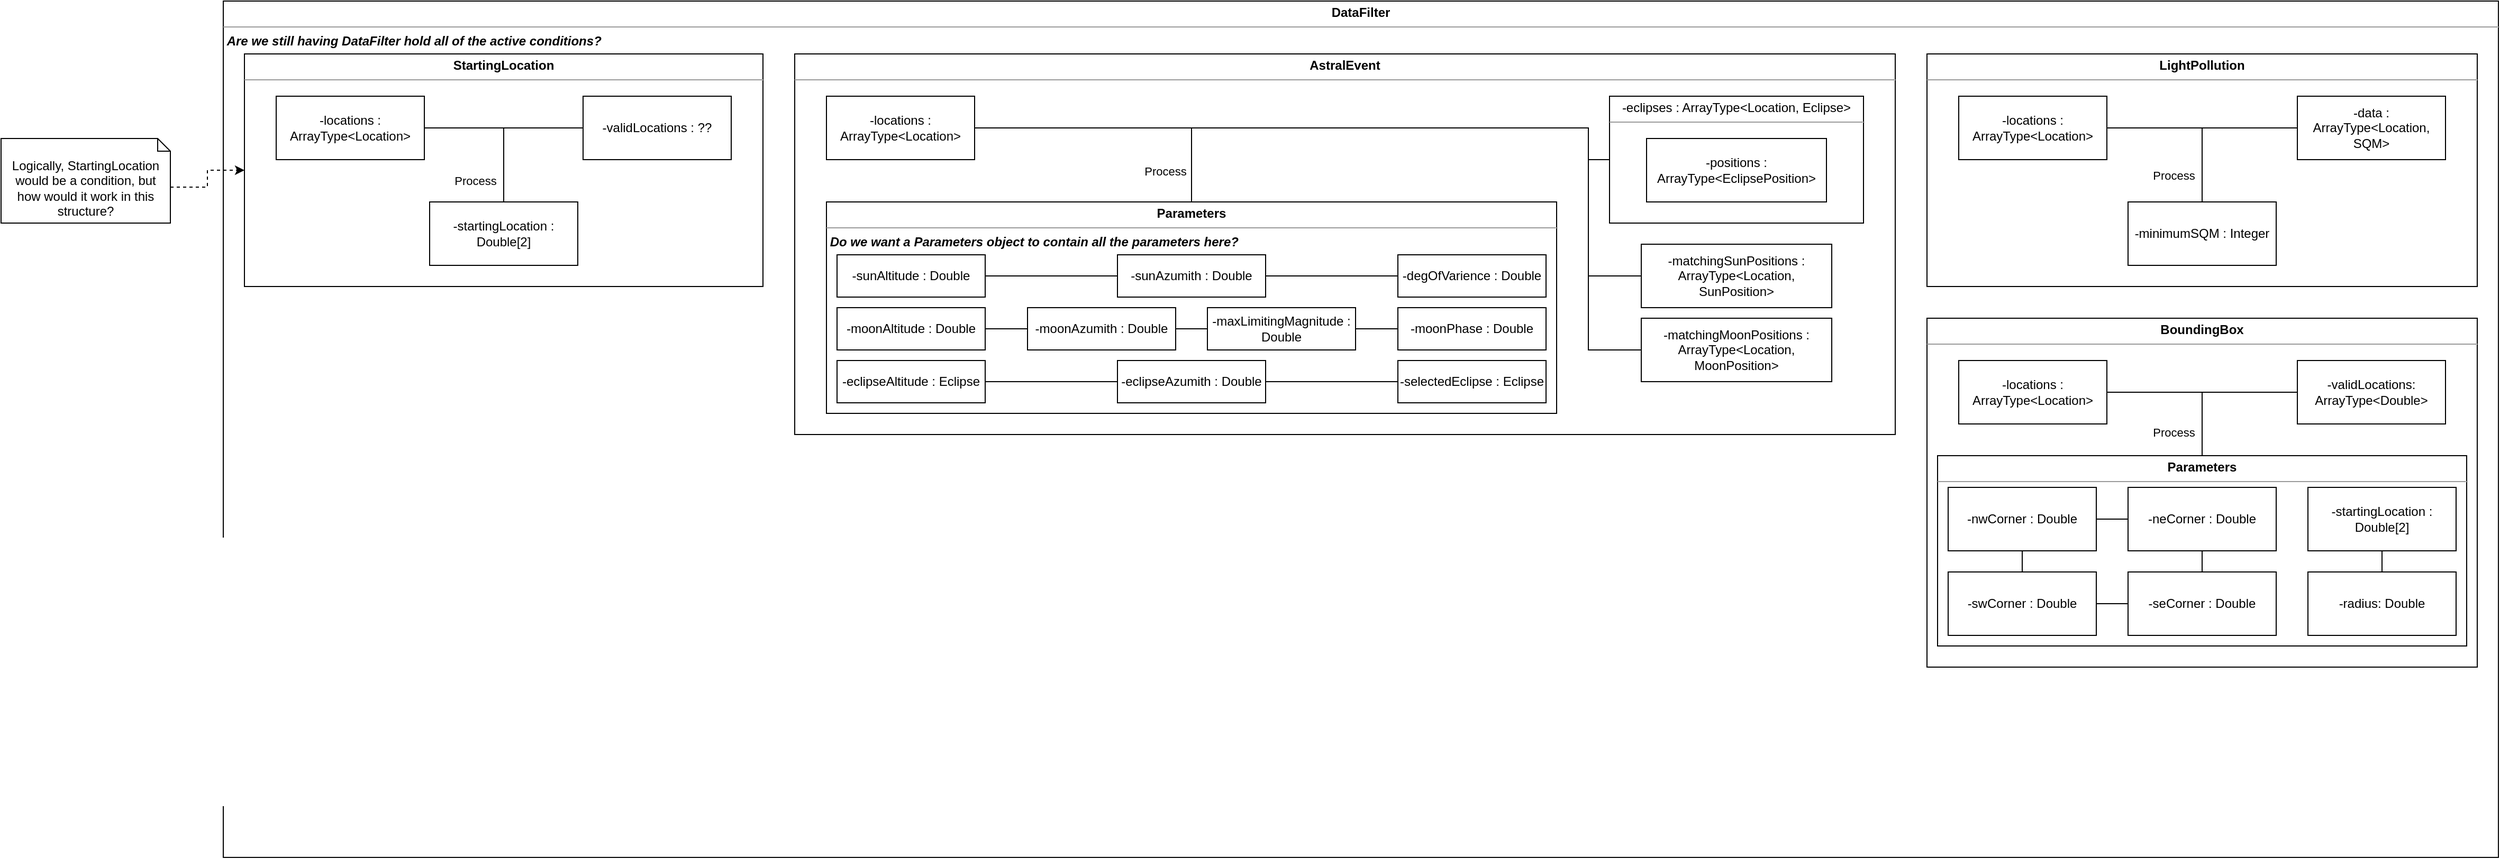 <mxfile version="22.1.5" type="device">
  <diagram name="Page-1" id="3pkYmdsxsWpQNdc9NgNo">
    <mxGraphModel dx="2150" dy="574" grid="1" gridSize="10" guides="1" tooltips="1" connect="1" arrows="1" fold="1" page="1" pageScale="1" pageWidth="1100" pageHeight="850" math="0" shadow="0">
      <root>
        <mxCell id="0" />
        <mxCell id="1" parent="0" />
        <mxCell id="8C2b09eH_FzoGvY_wZyD-12" value="&lt;p style=&quot;margin:0px;margin-top:4px;text-align:center;&quot;&gt;&lt;b&gt;DataFilter&lt;/b&gt;&lt;/p&gt;&lt;hr size=&quot;1&quot;&gt;&lt;div style=&quot;height:2px;&quot;&gt;&lt;b&gt;&lt;i&gt;&amp;nbsp;Are we still having DataFilter hold all of the active conditions?&lt;/i&gt;&lt;/b&gt;&lt;/div&gt;" style="verticalAlign=top;align=left;overflow=fill;fontSize=12;fontFamily=Helvetica;html=1;whiteSpace=wrap;" parent="1" vertex="1">
          <mxGeometry x="10" y="10" width="2150" height="810" as="geometry" />
        </mxCell>
        <mxCell id="8C2b09eH_FzoGvY_wZyD-10" value="&lt;p style=&quot;margin:0px;margin-top:4px;text-align:center;&quot;&gt;&lt;b&gt;StartingLocation&lt;/b&gt;&lt;/p&gt;&lt;hr size=&quot;1&quot;&gt;&lt;div style=&quot;height:2px;&quot;&gt;&lt;br&gt;&lt;/div&gt;" style="verticalAlign=top;align=left;overflow=fill;fontSize=12;fontFamily=Helvetica;html=1;whiteSpace=wrap;" parent="1" vertex="1">
          <mxGeometry x="30" y="60" width="490" height="220" as="geometry" />
        </mxCell>
        <mxCell id="8C2b09eH_FzoGvY_wZyD-14" value="-startingLocation : Double[2]" style="html=1;whiteSpace=wrap;" parent="1" vertex="1">
          <mxGeometry x="205" y="200" width="140" height="60" as="geometry" />
        </mxCell>
        <mxCell id="8C2b09eH_FzoGvY_wZyD-19" style="edgeStyle=orthogonalEdgeStyle;rounded=0;orthogonalLoop=1;jettySize=auto;html=1;exitX=1;exitY=0.5;exitDx=0;exitDy=0;entryX=0.5;entryY=0;entryDx=0;entryDy=0;endArrow=none;endFill=0;" parent="1" source="8C2b09eH_FzoGvY_wZyD-15" target="8C2b09eH_FzoGvY_wZyD-14" edge="1">
          <mxGeometry relative="1" as="geometry" />
        </mxCell>
        <mxCell id="8C2b09eH_FzoGvY_wZyD-15" value="-locations : ArrayType&amp;lt;Location&amp;gt;" style="html=1;whiteSpace=wrap;" parent="1" vertex="1">
          <mxGeometry x="60" y="100" width="140" height="60" as="geometry" />
        </mxCell>
        <mxCell id="8C2b09eH_FzoGvY_wZyD-18" style="edgeStyle=orthogonalEdgeStyle;rounded=0;orthogonalLoop=1;jettySize=auto;html=1;exitX=0;exitY=0.5;exitDx=0;exitDy=0;entryX=0.5;entryY=0;entryDx=0;entryDy=0;endArrow=none;endFill=0;" parent="1" source="8C2b09eH_FzoGvY_wZyD-17" target="8C2b09eH_FzoGvY_wZyD-14" edge="1">
          <mxGeometry relative="1" as="geometry" />
        </mxCell>
        <mxCell id="8C2b09eH_FzoGvY_wZyD-20" value="Process" style="edgeLabel;html=1;align=center;verticalAlign=middle;resizable=0;points=[];" parent="8C2b09eH_FzoGvY_wZyD-18" vertex="1" connectable="0">
          <mxGeometry x="0.345" y="-1" relative="1" as="geometry">
            <mxPoint x="-26" y="27" as="offset" />
          </mxGeometry>
        </mxCell>
        <mxCell id="8C2b09eH_FzoGvY_wZyD-17" value="&lt;div&gt;-validLocations : ??&lt;/div&gt;" style="html=1;whiteSpace=wrap;" parent="1" vertex="1">
          <mxGeometry x="350" y="100" width="140" height="60" as="geometry" />
        </mxCell>
        <mxCell id="8C2b09eH_FzoGvY_wZyD-21" value="&lt;p style=&quot;margin:0px;margin-top:4px;text-align:center;&quot;&gt;&lt;b&gt;AstralEvent&lt;/b&gt;&lt;/p&gt;&lt;hr size=&quot;1&quot;&gt;&lt;div style=&quot;height:2px;&quot;&gt;&lt;br&gt;&lt;/div&gt;" style="verticalAlign=top;align=left;overflow=fill;fontSize=12;fontFamily=Helvetica;html=1;whiteSpace=wrap;" parent="1" vertex="1">
          <mxGeometry x="550" y="60" width="1040" height="360" as="geometry" />
        </mxCell>
        <mxCell id="GiFZNy4-RhPPMDx65xte-4" style="edgeStyle=orthogonalEdgeStyle;rounded=0;orthogonalLoop=1;jettySize=auto;html=1;exitX=0;exitY=0.5;exitDx=0;exitDy=0;entryX=0.5;entryY=0;entryDx=0;entryDy=0;endArrow=none;endFill=0;" edge="1" parent="1" source="8C2b09eH_FzoGvY_wZyD-25" target="8C2b09eH_FzoGvY_wZyD-29">
          <mxGeometry relative="1" as="geometry">
            <Array as="points">
              <mxPoint x="1300" y="160" />
              <mxPoint x="1300" y="130" />
              <mxPoint x="925" y="130" />
            </Array>
          </mxGeometry>
        </mxCell>
        <mxCell id="8C2b09eH_FzoGvY_wZyD-25" value="&lt;p style=&quot;margin:0px;margin-top:4px;text-align:center;&quot;&gt;-eclipses : ArrayType&amp;lt;Location, Eclipse&amp;gt;&lt;/p&gt;&lt;hr size=&quot;1&quot;&gt;&lt;div style=&quot;height:2px;&quot;&gt;&lt;br&gt;&lt;/div&gt;" style="verticalAlign=top;align=left;overflow=fill;fontSize=12;fontFamily=Helvetica;html=1;whiteSpace=wrap;" parent="1" vertex="1">
          <mxGeometry x="1320" y="100" width="240" height="120" as="geometry" />
        </mxCell>
        <mxCell id="8C2b09eH_FzoGvY_wZyD-23" value="&lt;div&gt;-positions : ArrayType&amp;lt;EclipsePosition&amp;gt;&lt;/div&gt;" style="html=1;whiteSpace=wrap;" parent="1" vertex="1">
          <mxGeometry x="1355" y="140" width="170" height="60" as="geometry" />
        </mxCell>
        <mxCell id="GiFZNy4-RhPPMDx65xte-5" style="edgeStyle=orthogonalEdgeStyle;rounded=0;orthogonalLoop=1;jettySize=auto;html=1;exitX=0;exitY=0.5;exitDx=0;exitDy=0;entryX=0.5;entryY=0;entryDx=0;entryDy=0;endArrow=none;endFill=0;" edge="1" parent="1" source="8C2b09eH_FzoGvY_wZyD-26" target="8C2b09eH_FzoGvY_wZyD-29">
          <mxGeometry relative="1" as="geometry">
            <Array as="points">
              <mxPoint x="1300" y="270" />
              <mxPoint x="1300" y="130" />
              <mxPoint x="925" y="130" />
            </Array>
          </mxGeometry>
        </mxCell>
        <mxCell id="8C2b09eH_FzoGvY_wZyD-26" value="&lt;div&gt;-matchingSunPositions : ArrayType&amp;lt;Location, SunPosition&amp;gt;&lt;/div&gt;" style="html=1;whiteSpace=wrap;" parent="1" vertex="1">
          <mxGeometry x="1350" y="240" width="180" height="60" as="geometry" />
        </mxCell>
        <mxCell id="GiFZNy4-RhPPMDx65xte-6" style="edgeStyle=orthogonalEdgeStyle;rounded=0;orthogonalLoop=1;jettySize=auto;html=1;exitX=0;exitY=0.5;exitDx=0;exitDy=0;entryX=0.5;entryY=0;entryDx=0;entryDy=0;endArrow=none;endFill=0;" edge="1" parent="1" source="8C2b09eH_FzoGvY_wZyD-27" target="8C2b09eH_FzoGvY_wZyD-29">
          <mxGeometry relative="1" as="geometry">
            <Array as="points">
              <mxPoint x="1300" y="340" />
              <mxPoint x="1300" y="130" />
              <mxPoint x="925" y="130" />
            </Array>
          </mxGeometry>
        </mxCell>
        <mxCell id="8C2b09eH_FzoGvY_wZyD-27" value="&lt;div&gt;-matchingMoonPositions : ArrayType&amp;lt;Location, MoonPosition&amp;gt;&lt;/div&gt;" style="html=1;whiteSpace=wrap;" parent="1" vertex="1">
          <mxGeometry x="1350" y="310" width="180" height="60" as="geometry" />
        </mxCell>
        <mxCell id="GiFZNy4-RhPPMDx65xte-1" style="edgeStyle=orthogonalEdgeStyle;rounded=0;orthogonalLoop=1;jettySize=auto;html=1;exitX=1;exitY=0.5;exitDx=0;exitDy=0;entryX=0.5;entryY=0;entryDx=0;entryDy=0;endArrow=none;endFill=0;" edge="1" parent="1" source="8C2b09eH_FzoGvY_wZyD-28" target="8C2b09eH_FzoGvY_wZyD-29">
          <mxGeometry relative="1" as="geometry" />
        </mxCell>
        <mxCell id="GiFZNy4-RhPPMDx65xte-2" value="Process" style="edgeLabel;html=1;align=center;verticalAlign=middle;resizable=0;points=[];" vertex="1" connectable="0" parent="GiFZNy4-RhPPMDx65xte-1">
          <mxGeometry x="0.684" y="-1" relative="1" as="geometry">
            <mxPoint x="-24" y="14" as="offset" />
          </mxGeometry>
        </mxCell>
        <mxCell id="8C2b09eH_FzoGvY_wZyD-28" value="-locations : ArrayType&amp;lt;Location&amp;gt;" style="html=1;whiteSpace=wrap;" parent="1" vertex="1">
          <mxGeometry x="580" y="100" width="140" height="60" as="geometry" />
        </mxCell>
        <mxCell id="GiFZNy4-RhPPMDx65xte-3" value="" style="group" vertex="1" connectable="0" parent="1">
          <mxGeometry x="580" y="200" width="690" height="200" as="geometry" />
        </mxCell>
        <mxCell id="8C2b09eH_FzoGvY_wZyD-29" value="&lt;p style=&quot;margin:0px;margin-top:4px;text-align:center;&quot;&gt;&lt;b&gt;Parameters&lt;/b&gt;&lt;/p&gt;&lt;hr size=&quot;1&quot;&gt;&lt;div style=&quot;height:2px;&quot;&gt;&amp;nbsp;&lt;b&gt;&lt;i&gt;Do we want a Parameters object to contain all the parameters here?&lt;/i&gt;&lt;/b&gt;&lt;/div&gt;" style="verticalAlign=top;align=left;overflow=fill;fontSize=12;fontFamily=Helvetica;html=1;whiteSpace=wrap;" parent="GiFZNy4-RhPPMDx65xte-3" vertex="1">
          <mxGeometry width="690" height="200" as="geometry" />
        </mxCell>
        <mxCell id="GiFZNy4-RhPPMDx65xte-7" style="edgeStyle=orthogonalEdgeStyle;rounded=0;orthogonalLoop=1;jettySize=auto;html=1;exitX=1;exitY=0.5;exitDx=0;exitDy=0;entryX=0;entryY=0.5;entryDx=0;entryDy=0;endArrow=none;endFill=0;" edge="1" parent="GiFZNy4-RhPPMDx65xte-3" source="8C2b09eH_FzoGvY_wZyD-30" target="8C2b09eH_FzoGvY_wZyD-31">
          <mxGeometry relative="1" as="geometry" />
        </mxCell>
        <mxCell id="8C2b09eH_FzoGvY_wZyD-30" value="-sunAltitude : Double" style="html=1;whiteSpace=wrap;" parent="GiFZNy4-RhPPMDx65xte-3" vertex="1">
          <mxGeometry x="10" y="50" width="140" height="40" as="geometry" />
        </mxCell>
        <mxCell id="GiFZNy4-RhPPMDx65xte-8" style="edgeStyle=orthogonalEdgeStyle;rounded=0;orthogonalLoop=1;jettySize=auto;html=1;exitX=1;exitY=0.5;exitDx=0;exitDy=0;entryX=0;entryY=0.5;entryDx=0;entryDy=0;endArrow=none;endFill=0;" edge="1" parent="GiFZNy4-RhPPMDx65xte-3" source="8C2b09eH_FzoGvY_wZyD-31" target="8C2b09eH_FzoGvY_wZyD-34">
          <mxGeometry relative="1" as="geometry" />
        </mxCell>
        <mxCell id="8C2b09eH_FzoGvY_wZyD-31" value="-sunAzumith : Double" style="html=1;whiteSpace=wrap;" parent="GiFZNy4-RhPPMDx65xte-3" vertex="1">
          <mxGeometry x="275" y="50" width="140" height="40" as="geometry" />
        </mxCell>
        <mxCell id="GiFZNy4-RhPPMDx65xte-9" style="edgeStyle=orthogonalEdgeStyle;rounded=0;orthogonalLoop=1;jettySize=auto;html=1;exitX=1;exitY=0.5;exitDx=0;exitDy=0;entryX=0;entryY=0.5;entryDx=0;entryDy=0;endArrow=none;endFill=0;" edge="1" parent="GiFZNy4-RhPPMDx65xte-3" source="8C2b09eH_FzoGvY_wZyD-32" target="8C2b09eH_FzoGvY_wZyD-33">
          <mxGeometry relative="1" as="geometry" />
        </mxCell>
        <mxCell id="8C2b09eH_FzoGvY_wZyD-32" value="-moonAltitude : Double" style="html=1;whiteSpace=wrap;" parent="GiFZNy4-RhPPMDx65xte-3" vertex="1">
          <mxGeometry x="10" y="100" width="140" height="40" as="geometry" />
        </mxCell>
        <mxCell id="GiFZNy4-RhPPMDx65xte-10" style="edgeStyle=orthogonalEdgeStyle;rounded=0;orthogonalLoop=1;jettySize=auto;html=1;exitX=1;exitY=0.5;exitDx=0;exitDy=0;entryX=0;entryY=0.5;entryDx=0;entryDy=0;endArrow=none;endFill=0;" edge="1" parent="GiFZNy4-RhPPMDx65xte-3" source="8C2b09eH_FzoGvY_wZyD-33" target="8C2b09eH_FzoGvY_wZyD-42">
          <mxGeometry relative="1" as="geometry" />
        </mxCell>
        <mxCell id="8C2b09eH_FzoGvY_wZyD-33" value="-moonAzumith : Double" style="html=1;whiteSpace=wrap;" parent="GiFZNy4-RhPPMDx65xte-3" vertex="1">
          <mxGeometry x="190" y="100" width="140" height="40" as="geometry" />
        </mxCell>
        <mxCell id="8C2b09eH_FzoGvY_wZyD-34" value="-degOfVarience : Double" style="html=1;whiteSpace=wrap;" parent="GiFZNy4-RhPPMDx65xte-3" vertex="1">
          <mxGeometry x="540" y="50" width="140" height="40" as="geometry" />
        </mxCell>
        <mxCell id="8C2b09eH_FzoGvY_wZyD-36" value="-moonPhase : Double" style="html=1;whiteSpace=wrap;" parent="GiFZNy4-RhPPMDx65xte-3" vertex="1">
          <mxGeometry x="540" y="100" width="140" height="40" as="geometry" />
        </mxCell>
        <mxCell id="8C2b09eH_FzoGvY_wZyD-37" value="-selectedEclipse : Eclipse" style="html=1;whiteSpace=wrap;" parent="GiFZNy4-RhPPMDx65xte-3" vertex="1">
          <mxGeometry x="540" y="150" width="140" height="40" as="geometry" />
        </mxCell>
        <mxCell id="GiFZNy4-RhPPMDx65xte-12" style="edgeStyle=orthogonalEdgeStyle;rounded=0;orthogonalLoop=1;jettySize=auto;html=1;exitX=1;exitY=0.5;exitDx=0;exitDy=0;entryX=0;entryY=0.5;entryDx=0;entryDy=0;endArrow=none;endFill=0;" edge="1" parent="GiFZNy4-RhPPMDx65xte-3" source="8C2b09eH_FzoGvY_wZyD-38" target="8C2b09eH_FzoGvY_wZyD-39">
          <mxGeometry relative="1" as="geometry" />
        </mxCell>
        <mxCell id="8C2b09eH_FzoGvY_wZyD-38" value="-eclipseAltitude : Eclipse" style="html=1;whiteSpace=wrap;" parent="GiFZNy4-RhPPMDx65xte-3" vertex="1">
          <mxGeometry x="10" y="150" width="140" height="40" as="geometry" />
        </mxCell>
        <mxCell id="GiFZNy4-RhPPMDx65xte-13" style="edgeStyle=orthogonalEdgeStyle;rounded=0;orthogonalLoop=1;jettySize=auto;html=1;exitX=1;exitY=0.5;exitDx=0;exitDy=0;entryX=0;entryY=0.5;entryDx=0;entryDy=0;endArrow=none;endFill=0;" edge="1" parent="GiFZNy4-RhPPMDx65xte-3" source="8C2b09eH_FzoGvY_wZyD-39" target="8C2b09eH_FzoGvY_wZyD-37">
          <mxGeometry relative="1" as="geometry" />
        </mxCell>
        <mxCell id="8C2b09eH_FzoGvY_wZyD-39" value="-eclipseAzumith : Double" style="html=1;whiteSpace=wrap;" parent="GiFZNy4-RhPPMDx65xte-3" vertex="1">
          <mxGeometry x="275" y="150" width="140" height="40" as="geometry" />
        </mxCell>
        <mxCell id="GiFZNy4-RhPPMDx65xte-11" style="edgeStyle=orthogonalEdgeStyle;rounded=0;orthogonalLoop=1;jettySize=auto;html=1;exitX=1;exitY=0.5;exitDx=0;exitDy=0;entryX=0;entryY=0.5;entryDx=0;entryDy=0;endArrow=none;endFill=0;" edge="1" parent="GiFZNy4-RhPPMDx65xte-3" source="8C2b09eH_FzoGvY_wZyD-42" target="8C2b09eH_FzoGvY_wZyD-36">
          <mxGeometry relative="1" as="geometry" />
        </mxCell>
        <mxCell id="8C2b09eH_FzoGvY_wZyD-42" value="-maxLimitingMagnitude : Double" style="html=1;whiteSpace=wrap;" parent="GiFZNy4-RhPPMDx65xte-3" vertex="1">
          <mxGeometry x="360" y="100" width="140" height="40" as="geometry" />
        </mxCell>
        <mxCell id="GiFZNy4-RhPPMDx65xte-14" value="&lt;p style=&quot;margin:0px;margin-top:4px;text-align:center;&quot;&gt;&lt;b&gt;LightPollution&lt;/b&gt;&lt;/p&gt;&lt;hr size=&quot;1&quot;&gt;&lt;div style=&quot;height:2px;&quot;&gt;&lt;br&gt;&lt;/div&gt;" style="verticalAlign=top;align=left;overflow=fill;fontSize=12;fontFamily=Helvetica;html=1;whiteSpace=wrap;" vertex="1" parent="1">
          <mxGeometry x="1620" y="60" width="520" height="220" as="geometry" />
        </mxCell>
        <mxCell id="GiFZNy4-RhPPMDx65xte-15" value="-minimumSQM : Integer" style="html=1;whiteSpace=wrap;" vertex="1" parent="1">
          <mxGeometry x="1810" y="200" width="140" height="60" as="geometry" />
        </mxCell>
        <mxCell id="GiFZNy4-RhPPMDx65xte-16" style="edgeStyle=orthogonalEdgeStyle;rounded=0;orthogonalLoop=1;jettySize=auto;html=1;exitX=1;exitY=0.5;exitDx=0;exitDy=0;entryX=0.5;entryY=0;entryDx=0;entryDy=0;endArrow=none;endFill=0;" edge="1" parent="1" source="GiFZNy4-RhPPMDx65xte-17" target="GiFZNy4-RhPPMDx65xte-15">
          <mxGeometry relative="1" as="geometry" />
        </mxCell>
        <mxCell id="GiFZNy4-RhPPMDx65xte-17" value="-locations : ArrayType&amp;lt;Location&amp;gt;" style="html=1;whiteSpace=wrap;" vertex="1" parent="1">
          <mxGeometry x="1650" y="100" width="140" height="60" as="geometry" />
        </mxCell>
        <mxCell id="GiFZNy4-RhPPMDx65xte-18" style="edgeStyle=orthogonalEdgeStyle;rounded=0;orthogonalLoop=1;jettySize=auto;html=1;exitX=0;exitY=0.5;exitDx=0;exitDy=0;entryX=0.5;entryY=0;entryDx=0;entryDy=0;endArrow=none;endFill=0;" edge="1" parent="1" source="GiFZNy4-RhPPMDx65xte-20" target="GiFZNy4-RhPPMDx65xte-15">
          <mxGeometry relative="1" as="geometry" />
        </mxCell>
        <mxCell id="GiFZNy4-RhPPMDx65xte-19" value="Process" style="edgeLabel;html=1;align=center;verticalAlign=middle;resizable=0;points=[];" vertex="1" connectable="0" parent="GiFZNy4-RhPPMDx65xte-18">
          <mxGeometry x="0.345" y="-1" relative="1" as="geometry">
            <mxPoint x="-26" y="27" as="offset" />
          </mxGeometry>
        </mxCell>
        <mxCell id="GiFZNy4-RhPPMDx65xte-20" value="&lt;div&gt;-data : ArrayType&amp;lt;Location, SQM&amp;gt;&lt;/div&gt;" style="html=1;whiteSpace=wrap;" vertex="1" parent="1">
          <mxGeometry x="1970" y="100" width="140" height="60" as="geometry" />
        </mxCell>
        <mxCell id="GiFZNy4-RhPPMDx65xte-21" value="&lt;p style=&quot;margin:0px;margin-top:4px;text-align:center;&quot;&gt;&lt;b&gt;BoundingBox&lt;/b&gt;&lt;/p&gt;&lt;hr size=&quot;1&quot;&gt;&lt;div style=&quot;height:2px;&quot;&gt;&lt;br&gt;&lt;/div&gt;" style="verticalAlign=top;align=left;overflow=fill;fontSize=12;fontFamily=Helvetica;html=1;whiteSpace=wrap;" vertex="1" parent="1">
          <mxGeometry x="1620" y="310" width="520" height="330" as="geometry" />
        </mxCell>
        <mxCell id="GiFZNy4-RhPPMDx65xte-23" style="edgeStyle=orthogonalEdgeStyle;rounded=0;orthogonalLoop=1;jettySize=auto;html=1;exitX=1;exitY=0.5;exitDx=0;exitDy=0;entryX=0.5;entryY=0;entryDx=0;entryDy=0;endArrow=none;endFill=0;" edge="1" parent="1" source="GiFZNy4-RhPPMDx65xte-24" target="GiFZNy4-RhPPMDx65xte-47">
          <mxGeometry relative="1" as="geometry" />
        </mxCell>
        <mxCell id="GiFZNy4-RhPPMDx65xte-24" value="-locations : ArrayType&amp;lt;Location&amp;gt;" style="html=1;whiteSpace=wrap;" vertex="1" parent="1">
          <mxGeometry x="1650" y="350" width="140" height="60" as="geometry" />
        </mxCell>
        <mxCell id="GiFZNy4-RhPPMDx65xte-25" style="edgeStyle=orthogonalEdgeStyle;rounded=0;orthogonalLoop=1;jettySize=auto;html=1;exitX=0;exitY=0.5;exitDx=0;exitDy=0;entryX=0.5;entryY=0;entryDx=0;entryDy=0;endArrow=none;endFill=0;" edge="1" parent="1" source="GiFZNy4-RhPPMDx65xte-27" target="GiFZNy4-RhPPMDx65xte-47">
          <mxGeometry relative="1" as="geometry" />
        </mxCell>
        <mxCell id="GiFZNy4-RhPPMDx65xte-26" value="Process" style="edgeLabel;html=1;align=center;verticalAlign=middle;resizable=0;points=[];" vertex="1" connectable="0" parent="GiFZNy4-RhPPMDx65xte-25">
          <mxGeometry x="0.345" y="-1" relative="1" as="geometry">
            <mxPoint x="-26" y="27" as="offset" />
          </mxGeometry>
        </mxCell>
        <mxCell id="GiFZNy4-RhPPMDx65xte-27" value="&lt;div&gt;-validLocations: ArrayType&amp;lt;Double&amp;gt;&lt;/div&gt;" style="html=1;whiteSpace=wrap;" vertex="1" parent="1">
          <mxGeometry x="1970" y="350" width="140" height="60" as="geometry" />
        </mxCell>
        <mxCell id="GiFZNy4-RhPPMDx65xte-47" value="&lt;p style=&quot;margin:0px;margin-top:4px;text-align:center;&quot;&gt;&lt;b&gt;Parameters&lt;/b&gt;&lt;/p&gt;&lt;hr size=&quot;1&quot;&gt;&lt;div style=&quot;height:2px;&quot;&gt;&lt;br&gt;&lt;/div&gt;" style="verticalAlign=top;align=left;overflow=fill;fontSize=12;fontFamily=Helvetica;html=1;whiteSpace=wrap;" vertex="1" parent="1">
          <mxGeometry x="1630" y="440" width="500" height="180" as="geometry" />
        </mxCell>
        <mxCell id="GiFZNy4-RhPPMDx65xte-55" style="edgeStyle=orthogonalEdgeStyle;rounded=0;orthogonalLoop=1;jettySize=auto;html=1;exitX=0.5;exitY=1;exitDx=0;exitDy=0;entryX=0.5;entryY=0;entryDx=0;entryDy=0;endArrow=none;endFill=0;" edge="1" parent="1" source="GiFZNy4-RhPPMDx65xte-22" target="GiFZNy4-RhPPMDx65xte-52">
          <mxGeometry relative="1" as="geometry" />
        </mxCell>
        <mxCell id="GiFZNy4-RhPPMDx65xte-22" value="-nwCorner : Double" style="html=1;whiteSpace=wrap;" vertex="1" parent="1">
          <mxGeometry x="1640" y="470" width="140" height="60" as="geometry" />
        </mxCell>
        <mxCell id="GiFZNy4-RhPPMDx65xte-54" style="edgeStyle=orthogonalEdgeStyle;rounded=0;orthogonalLoop=1;jettySize=auto;html=1;exitX=0;exitY=0.5;exitDx=0;exitDy=0;entryX=1;entryY=0.5;entryDx=0;entryDy=0;endArrow=none;endFill=0;" edge="1" parent="1" source="GiFZNy4-RhPPMDx65xte-50" target="GiFZNy4-RhPPMDx65xte-22">
          <mxGeometry relative="1" as="geometry" />
        </mxCell>
        <mxCell id="GiFZNy4-RhPPMDx65xte-50" value="-neCorner : Double" style="html=1;whiteSpace=wrap;" vertex="1" parent="1">
          <mxGeometry x="1810" y="470" width="140" height="60" as="geometry" />
        </mxCell>
        <mxCell id="GiFZNy4-RhPPMDx65xte-53" style="edgeStyle=orthogonalEdgeStyle;rounded=0;orthogonalLoop=1;jettySize=auto;html=1;exitX=0.5;exitY=0;exitDx=0;exitDy=0;entryX=0.5;entryY=1;entryDx=0;entryDy=0;endArrow=none;endFill=0;" edge="1" parent="1" source="GiFZNy4-RhPPMDx65xte-51" target="GiFZNy4-RhPPMDx65xte-50">
          <mxGeometry relative="1" as="geometry" />
        </mxCell>
        <mxCell id="GiFZNy4-RhPPMDx65xte-56" style="edgeStyle=orthogonalEdgeStyle;rounded=0;orthogonalLoop=1;jettySize=auto;html=1;exitX=0;exitY=0.5;exitDx=0;exitDy=0;entryX=1;entryY=0.5;entryDx=0;entryDy=0;endArrow=none;endFill=0;" edge="1" parent="1" source="GiFZNy4-RhPPMDx65xte-51" target="GiFZNy4-RhPPMDx65xte-52">
          <mxGeometry relative="1" as="geometry" />
        </mxCell>
        <mxCell id="GiFZNy4-RhPPMDx65xte-51" value="-seCorner : Double" style="html=1;whiteSpace=wrap;" vertex="1" parent="1">
          <mxGeometry x="1810" y="550" width="140" height="60" as="geometry" />
        </mxCell>
        <mxCell id="GiFZNy4-RhPPMDx65xte-52" value="-swCorner : Double" style="html=1;whiteSpace=wrap;" vertex="1" parent="1">
          <mxGeometry x="1640" y="550" width="140" height="60" as="geometry" />
        </mxCell>
        <mxCell id="GiFZNy4-RhPPMDx65xte-59" style="edgeStyle=orthogonalEdgeStyle;rounded=0;orthogonalLoop=1;jettySize=auto;html=1;exitX=0.5;exitY=1;exitDx=0;exitDy=0;endArrow=none;endFill=0;" edge="1" parent="1" source="GiFZNy4-RhPPMDx65xte-57" target="GiFZNy4-RhPPMDx65xte-58">
          <mxGeometry relative="1" as="geometry" />
        </mxCell>
        <mxCell id="GiFZNy4-RhPPMDx65xte-57" value="-startingLocation : Double[2]" style="html=1;whiteSpace=wrap;" vertex="1" parent="1">
          <mxGeometry x="1980" y="470" width="140" height="60" as="geometry" />
        </mxCell>
        <mxCell id="GiFZNy4-RhPPMDx65xte-58" value="-radius: Double" style="html=1;whiteSpace=wrap;" vertex="1" parent="1">
          <mxGeometry x="1980" y="550" width="140" height="60" as="geometry" />
        </mxCell>
        <mxCell id="GiFZNy4-RhPPMDx65xte-61" style="edgeStyle=orthogonalEdgeStyle;rounded=0;orthogonalLoop=1;jettySize=auto;html=1;exitX=0;exitY=0;exitDx=160;exitDy=46;exitPerimeter=0;entryX=0;entryY=0.5;entryDx=0;entryDy=0;dashed=1;" edge="1" parent="1" source="GiFZNy4-RhPPMDx65xte-60" target="8C2b09eH_FzoGvY_wZyD-10">
          <mxGeometry relative="1" as="geometry" />
        </mxCell>
        <mxCell id="GiFZNy4-RhPPMDx65xte-60" value="Logically, StartingLocation would be a condition, but how would it work in this structure?" style="shape=note2;boundedLbl=1;whiteSpace=wrap;html=1;size=12;verticalAlign=top;align=center;" vertex="1" parent="1">
          <mxGeometry x="-200" y="140" width="160" height="80" as="geometry" />
        </mxCell>
      </root>
    </mxGraphModel>
  </diagram>
</mxfile>
